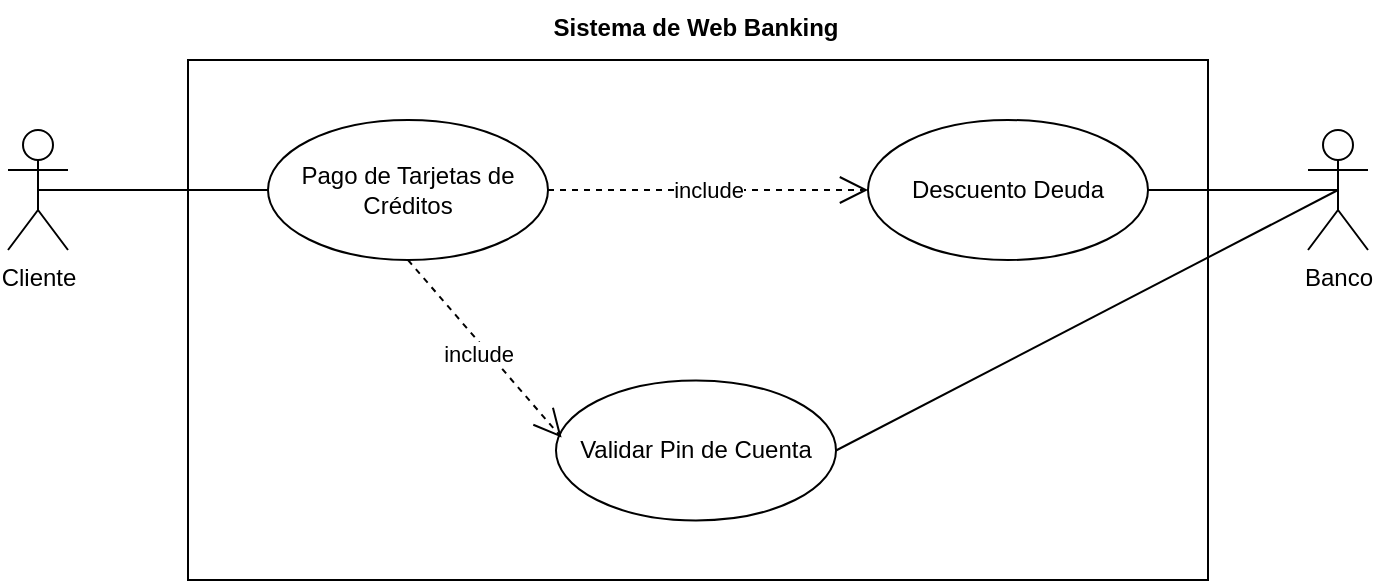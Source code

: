 <mxfile version="20.3.0" type="device"><diagram id="wMW54vd1CC_0fDkJONOl" name="Página-1"><mxGraphModel dx="1278" dy="588" grid="1" gridSize="10" guides="1" tooltips="1" connect="1" arrows="1" fold="1" page="1" pageScale="1" pageWidth="827" pageHeight="1169" math="0" shadow="0"><root><mxCell id="0"/><mxCell id="1" parent="0"/><mxCell id="x0NazI_Y6KOeKOCnCbiX-1" value="" style="html=1;" parent="1" vertex="1"><mxGeometry x="200" y="50" width="510" height="260" as="geometry"/></mxCell><mxCell id="x0NazI_Y6KOeKOCnCbiX-2" value="Cliente" style="shape=umlActor;verticalLabelPosition=bottom;verticalAlign=top;html=1;" parent="1" vertex="1"><mxGeometry x="110" y="85" width="30" height="60" as="geometry"/></mxCell><mxCell id="x0NazI_Y6KOeKOCnCbiX-3" value="Sistema de Web Banking" style="text;align=center;fontStyle=1;verticalAlign=middle;spacingLeft=3;spacingRight=3;strokeColor=none;rotatable=0;points=[[0,0.5],[1,0.5]];portConstraint=eastwest;" parent="1" vertex="1"><mxGeometry x="414" y="20" width="80" height="26" as="geometry"/></mxCell><mxCell id="x0NazI_Y6KOeKOCnCbiX-4" value="Banco" style="shape=umlActor;verticalLabelPosition=bottom;verticalAlign=top;html=1;" parent="1" vertex="1"><mxGeometry x="760" y="85" width="30" height="60" as="geometry"/></mxCell><mxCell id="x0NazI_Y6KOeKOCnCbiX-5" value="Pago de Tarjetas de Créditos" style="ellipse;whiteSpace=wrap;html=1;" parent="1" vertex="1"><mxGeometry x="240" y="80" width="140" height="70" as="geometry"/></mxCell><mxCell id="x0NazI_Y6KOeKOCnCbiX-6" value="Descuento Deuda" style="ellipse;whiteSpace=wrap;html=1;" parent="1" vertex="1"><mxGeometry x="540" y="80" width="140" height="70" as="geometry"/></mxCell><mxCell id="x0NazI_Y6KOeKOCnCbiX-7" value="" style="endArrow=none;html=1;rounded=0;entryX=0.5;entryY=0.5;entryDx=0;entryDy=0;entryPerimeter=0;exitX=1;exitY=0.5;exitDx=0;exitDy=0;" parent="1" source="x0NazI_Y6KOeKOCnCbiX-6" target="x0NazI_Y6KOeKOCnCbiX-4" edge="1"><mxGeometry width="50" height="50" relative="1" as="geometry"><mxPoint x="320" y="480" as="sourcePoint"/><mxPoint x="370" y="430" as="targetPoint"/></mxGeometry></mxCell><mxCell id="x0NazI_Y6KOeKOCnCbiX-8" value="" style="endArrow=none;html=1;rounded=0;exitX=0.5;exitY=0.5;exitDx=0;exitDy=0;exitPerimeter=0;entryX=0;entryY=0.5;entryDx=0;entryDy=0;" parent="1" source="x0NazI_Y6KOeKOCnCbiX-2" target="x0NazI_Y6KOeKOCnCbiX-5" edge="1"><mxGeometry width="50" height="50" relative="1" as="geometry"><mxPoint x="390" y="260" as="sourcePoint"/><mxPoint x="440" y="210" as="targetPoint"/></mxGeometry></mxCell><mxCell id="x0NazI_Y6KOeKOCnCbiX-14" value="include" style="endArrow=open;endSize=12;dashed=1;html=1;rounded=0;exitX=1;exitY=0.5;exitDx=0;exitDy=0;entryX=0;entryY=0.5;entryDx=0;entryDy=0;" parent="1" source="x0NazI_Y6KOeKOCnCbiX-5" target="x0NazI_Y6KOeKOCnCbiX-6" edge="1"><mxGeometry width="160" relative="1" as="geometry"><mxPoint x="330" y="300" as="sourcePoint"/><mxPoint x="490" y="300" as="targetPoint"/></mxGeometry></mxCell><mxCell id="x0NazI_Y6KOeKOCnCbiX-15" value="" style="endArrow=none;html=1;rounded=0;entryX=0.5;entryY=0.5;entryDx=0;entryDy=0;entryPerimeter=0;exitX=1;exitY=0.5;exitDx=0;exitDy=0;" parent="1" source="x0NazI_Y6KOeKOCnCbiX-16" target="x0NazI_Y6KOeKOCnCbiX-4" edge="1"><mxGeometry width="50" height="50" relative="1" as="geometry"><mxPoint x="327" y="330.25" as="sourcePoint"/><mxPoint x="827" y="150" as="targetPoint"/></mxGeometry></mxCell><mxCell id="x0NazI_Y6KOeKOCnCbiX-16" value="Validar Pin de Cuenta" style="ellipse;whiteSpace=wrap;html=1;" parent="1" vertex="1"><mxGeometry x="384" y="210.25" width="140" height="70" as="geometry"/></mxCell><mxCell id="x0NazI_Y6KOeKOCnCbiX-17" value="include" style="endArrow=open;endSize=12;dashed=1;html=1;rounded=0;exitX=0.5;exitY=1;exitDx=0;exitDy=0;entryX=0.02;entryY=0.408;entryDx=0;entryDy=0;entryPerimeter=0;" parent="1" source="x0NazI_Y6KOeKOCnCbiX-5" target="x0NazI_Y6KOeKOCnCbiX-16" edge="1"><mxGeometry y="-4" width="160" relative="1" as="geometry"><mxPoint x="312.503" y="99.749" as="sourcePoint"/><mxPoint x="362" y="185" as="targetPoint"/><mxPoint as="offset"/></mxGeometry></mxCell></root></mxGraphModel></diagram></mxfile>